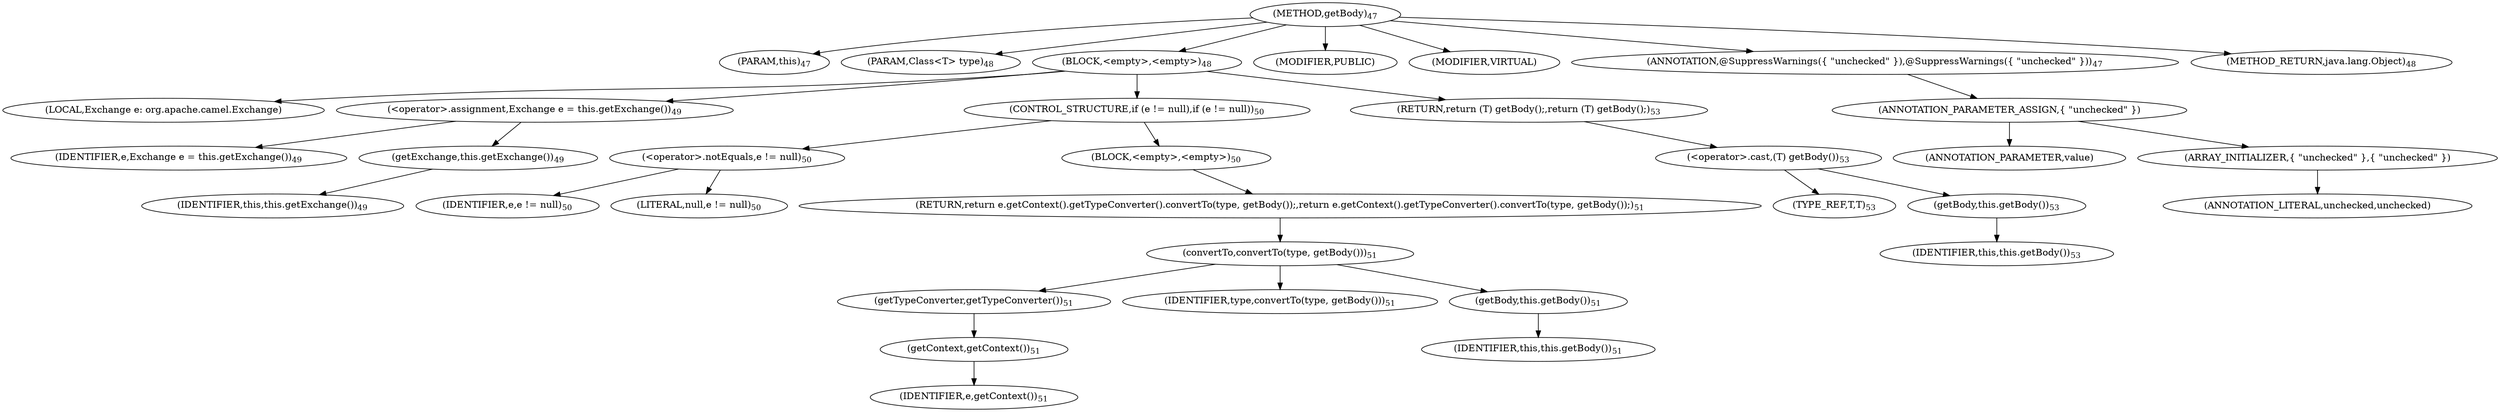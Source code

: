digraph "getBody" {  
"81" [label = <(METHOD,getBody)<SUB>47</SUB>> ]
"8" [label = <(PARAM,this)<SUB>47</SUB>> ]
"82" [label = <(PARAM,Class&lt;T&gt; type)<SUB>48</SUB>> ]
"83" [label = <(BLOCK,&lt;empty&gt;,&lt;empty&gt;)<SUB>48</SUB>> ]
"84" [label = <(LOCAL,Exchange e: org.apache.camel.Exchange)> ]
"85" [label = <(&lt;operator&gt;.assignment,Exchange e = this.getExchange())<SUB>49</SUB>> ]
"86" [label = <(IDENTIFIER,e,Exchange e = this.getExchange())<SUB>49</SUB>> ]
"87" [label = <(getExchange,this.getExchange())<SUB>49</SUB>> ]
"7" [label = <(IDENTIFIER,this,this.getExchange())<SUB>49</SUB>> ]
"88" [label = <(CONTROL_STRUCTURE,if (e != null),if (e != null))<SUB>50</SUB>> ]
"89" [label = <(&lt;operator&gt;.notEquals,e != null)<SUB>50</SUB>> ]
"90" [label = <(IDENTIFIER,e,e != null)<SUB>50</SUB>> ]
"91" [label = <(LITERAL,null,e != null)<SUB>50</SUB>> ]
"92" [label = <(BLOCK,&lt;empty&gt;,&lt;empty&gt;)<SUB>50</SUB>> ]
"93" [label = <(RETURN,return e.getContext().getTypeConverter().convertTo(type, getBody());,return e.getContext().getTypeConverter().convertTo(type, getBody());)<SUB>51</SUB>> ]
"94" [label = <(convertTo,convertTo(type, getBody()))<SUB>51</SUB>> ]
"95" [label = <(getTypeConverter,getTypeConverter())<SUB>51</SUB>> ]
"96" [label = <(getContext,getContext())<SUB>51</SUB>> ]
"97" [label = <(IDENTIFIER,e,getContext())<SUB>51</SUB>> ]
"98" [label = <(IDENTIFIER,type,convertTo(type, getBody()))<SUB>51</SUB>> ]
"99" [label = <(getBody,this.getBody())<SUB>51</SUB>> ]
"9" [label = <(IDENTIFIER,this,this.getBody())<SUB>51</SUB>> ]
"100" [label = <(RETURN,return (T) getBody();,return (T) getBody();)<SUB>53</SUB>> ]
"101" [label = <(&lt;operator&gt;.cast,(T) getBody())<SUB>53</SUB>> ]
"102" [label = <(TYPE_REF,T,T)<SUB>53</SUB>> ]
"103" [label = <(getBody,this.getBody())<SUB>53</SUB>> ]
"10" [label = <(IDENTIFIER,this,this.getBody())<SUB>53</SUB>> ]
"104" [label = <(MODIFIER,PUBLIC)> ]
"105" [label = <(MODIFIER,VIRTUAL)> ]
"106" [label = <(ANNOTATION,@SuppressWarnings({ &quot;unchecked&quot; }),@SuppressWarnings({ &quot;unchecked&quot; }))<SUB>47</SUB>> ]
"107" [label = <(ANNOTATION_PARAMETER_ASSIGN,{ &quot;unchecked&quot; })> ]
"108" [label = <(ANNOTATION_PARAMETER,value)> ]
"109" [label = <(ARRAY_INITIALIZER,{ &quot;unchecked&quot; },{ &quot;unchecked&quot; })> ]
"110" [label = <(ANNOTATION_LITERAL,unchecked,unchecked)> ]
"111" [label = <(METHOD_RETURN,java.lang.Object)<SUB>48</SUB>> ]
  "81" -> "8" 
  "81" -> "82" 
  "81" -> "83" 
  "81" -> "104" 
  "81" -> "105" 
  "81" -> "106" 
  "81" -> "111" 
  "83" -> "84" 
  "83" -> "85" 
  "83" -> "88" 
  "83" -> "100" 
  "85" -> "86" 
  "85" -> "87" 
  "87" -> "7" 
  "88" -> "89" 
  "88" -> "92" 
  "89" -> "90" 
  "89" -> "91" 
  "92" -> "93" 
  "93" -> "94" 
  "94" -> "95" 
  "94" -> "98" 
  "94" -> "99" 
  "95" -> "96" 
  "96" -> "97" 
  "99" -> "9" 
  "100" -> "101" 
  "101" -> "102" 
  "101" -> "103" 
  "103" -> "10" 
  "106" -> "107" 
  "107" -> "108" 
  "107" -> "109" 
  "109" -> "110" 
}
